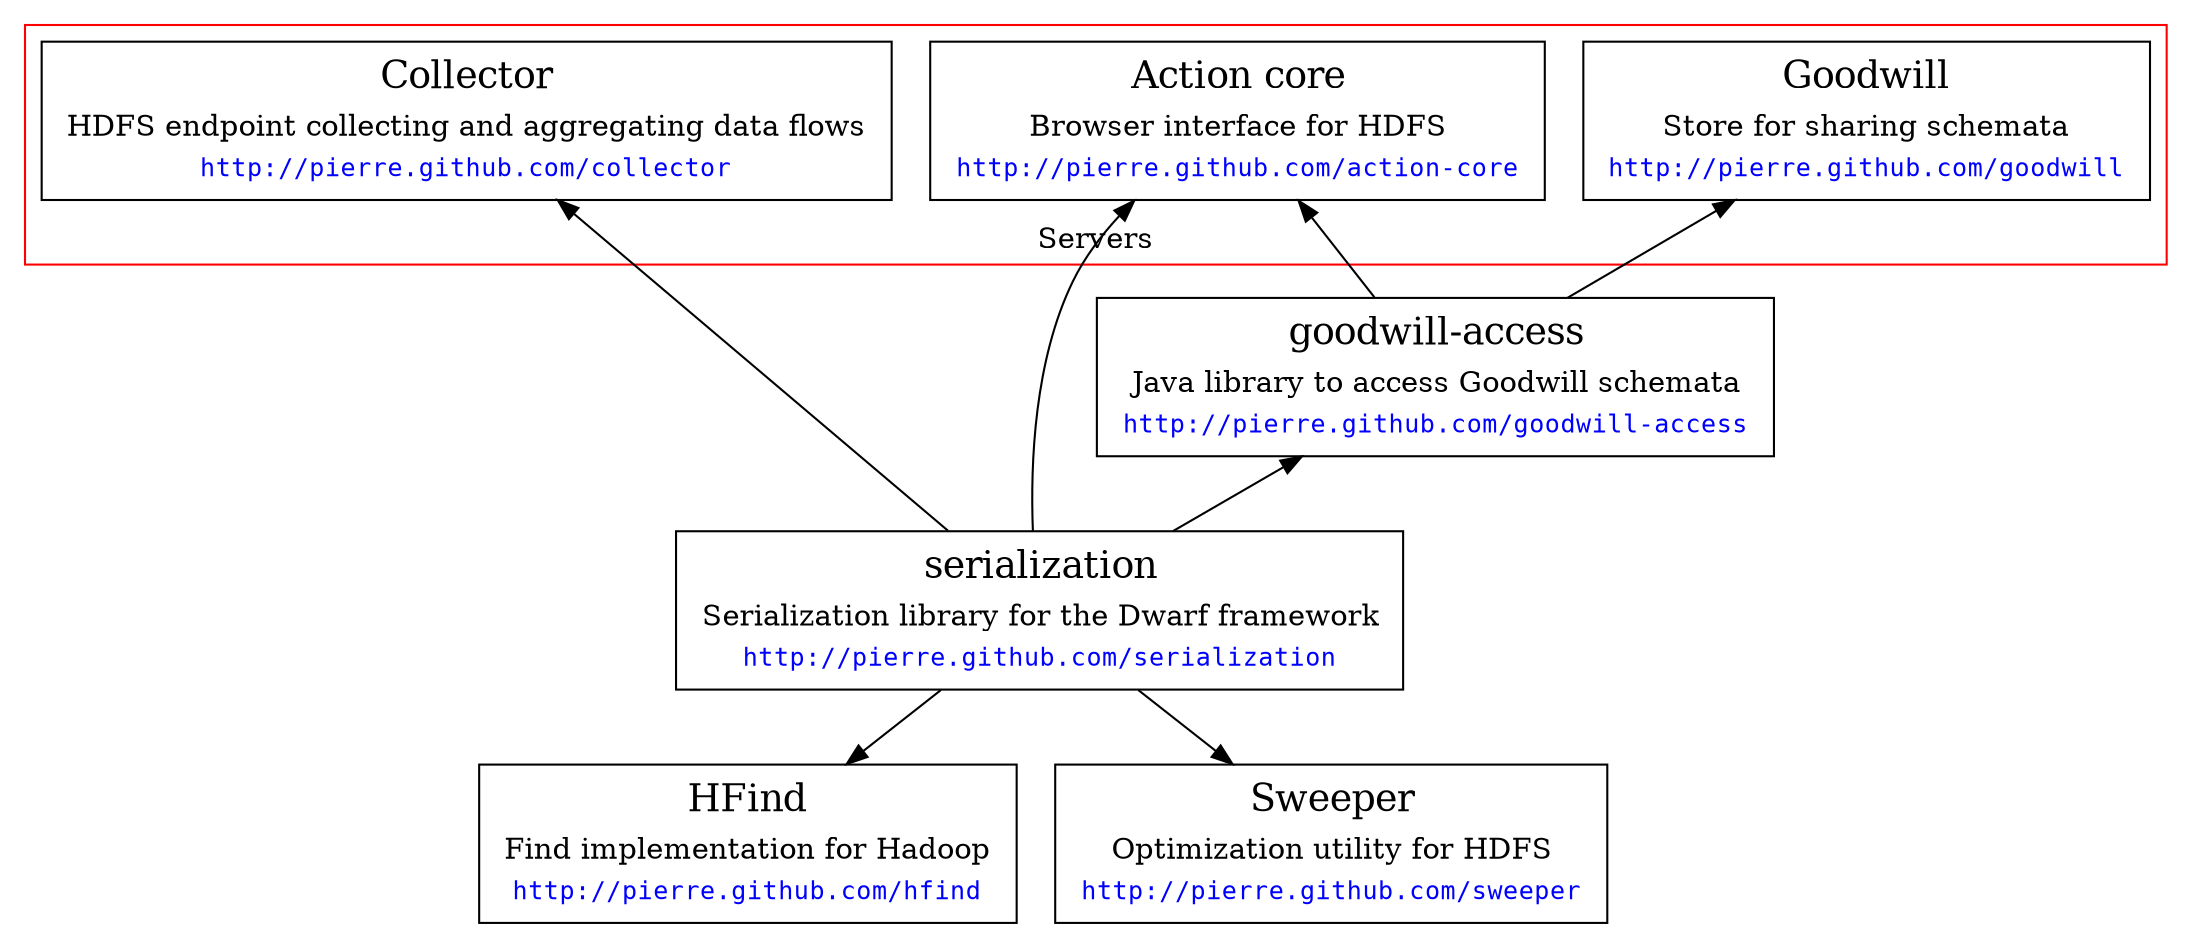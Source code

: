 digraph g {
    rankdir = BT;
    node [shape = box];
    root = serialization;

    subgraph cluster_ui {
        label = "Servers";
        color = red;
        goodwill [
            label=<<TABLE BORDER="0">
                <TR><TD><FONT POINT-SIZE="18">Goodwill</FONT></TD></TR>
                <TR><TD>Store for sharing schemata</TD></TR>
                <TR><TD HREF="http://pierre.github.com/goodwill"><FONT POINT-SIZE="12" FACE="Courier" COLOR="blue">http://pierre.github.com/goodwill</FONT></TD></TR>
               </TABLE>>];
        actioncore [
           label=<<TABLE BORDER="0">
               <TR><TD><FONT POINT-SIZE="18">Action core</FONT></TD></TR>
               <TR><TD>Browser interface for HDFS</TD></TR>
               <TR><TD HREF="http://pierre.github.com/action-core"><FONT POINT-SIZE="12" FACE="Courier" COLOR="blue">http://pierre.github.com/action-core</FONT></TD></TR>
              </TABLE>>];
        collector [
          label=<<TABLE BORDER="0">
              <TR><TD><FONT POINT-SIZE="18">Collector</FONT></TD></TR>
              <TR><TD>HDFS endpoint collecting and aggregating data flows</TD></TR>
              <TR><TD HREF="http://pierre.github.com/collector"><FONT POINT-SIZE="12" FACE="Courier" COLOR="blue">http://pierre.github.com/collector</FONT></TD></TR>
             </TABLE>>];
    }

    subgraph cluster_libraries {
        color = white;
        goodwillaccess [
            label=<<TABLE BORDER="0">
                <TR><TD><FONT POINT-SIZE="18">goodwill-access</FONT></TD></TR>
                <TR><TD>Java library to access Goodwill schemata</TD></TR>
                <TR><TD HREF="http://pierre.github.com/goodwill-access"><FONT POINT-SIZE="12" FACE="Courier" COLOR="blue">http://pierre.github.com/goodwill-access</FONT></TD></TR>
               </TABLE>>];

    }

    subgraph cluster_utils {
        label = "Utilities";
        color = blue;
        hfind [
           label=<<TABLE BORDER="0">
               <TR><TD><FONT POINT-SIZE="18">HFind</FONT></TD></TR>
               <TR><TD>Find implementation for Hadoop</TD></TR>
               <TR><TD HREF="http://pierre.github.com/hfind"><FONT POINT-SIZE="12" FACE="Courier" COLOR="blue">http://pierre.github.com/hfind</FONT></TD></TR>
              </TABLE>>];
        sweeper [
           label=<<TABLE BORDER="0">
               <TR><TD><FONT POINT-SIZE="18">Sweeper</FONT></TD></TR>
               <TR><TD>Optimization utility for HDFS</TD></TR>
               <TR><TD HREF="http://pierre.github.com/sweeper"><FONT POINT-SIZE="12" FACE="Courier" COLOR="blue">http://pierre.github.com/sweeper</FONT></TD></TR>
              </TABLE>>];
    }

    subgraph cluster_lowlevel {
        color = white;
        serialization [
            label=<<TABLE BORDER="0">
                <TR><TD><FONT POINT-SIZE="18">serialization</FONT></TD></TR>
                <TR><TD>Serialization library for the Dwarf framework</TD></TR>
                <TR><TD HREF="http://pierre.github.com/serialization"><FONT POINT-SIZE="12" FACE="Courier" COLOR="blue">http://pierre.github.com/serialization</FONT></TD></TR>
               </TABLE>>];
    }

    goodwillaccess -> goodwill;
    goodwillaccess -> actioncore;

    serialization -> actioncore;
    serialization -> goodwillaccess;
    serialization -> collector;

    serialization -> hfind;
    serialization -> sweeper;

    {rank=min; hfind; sweeper};
}